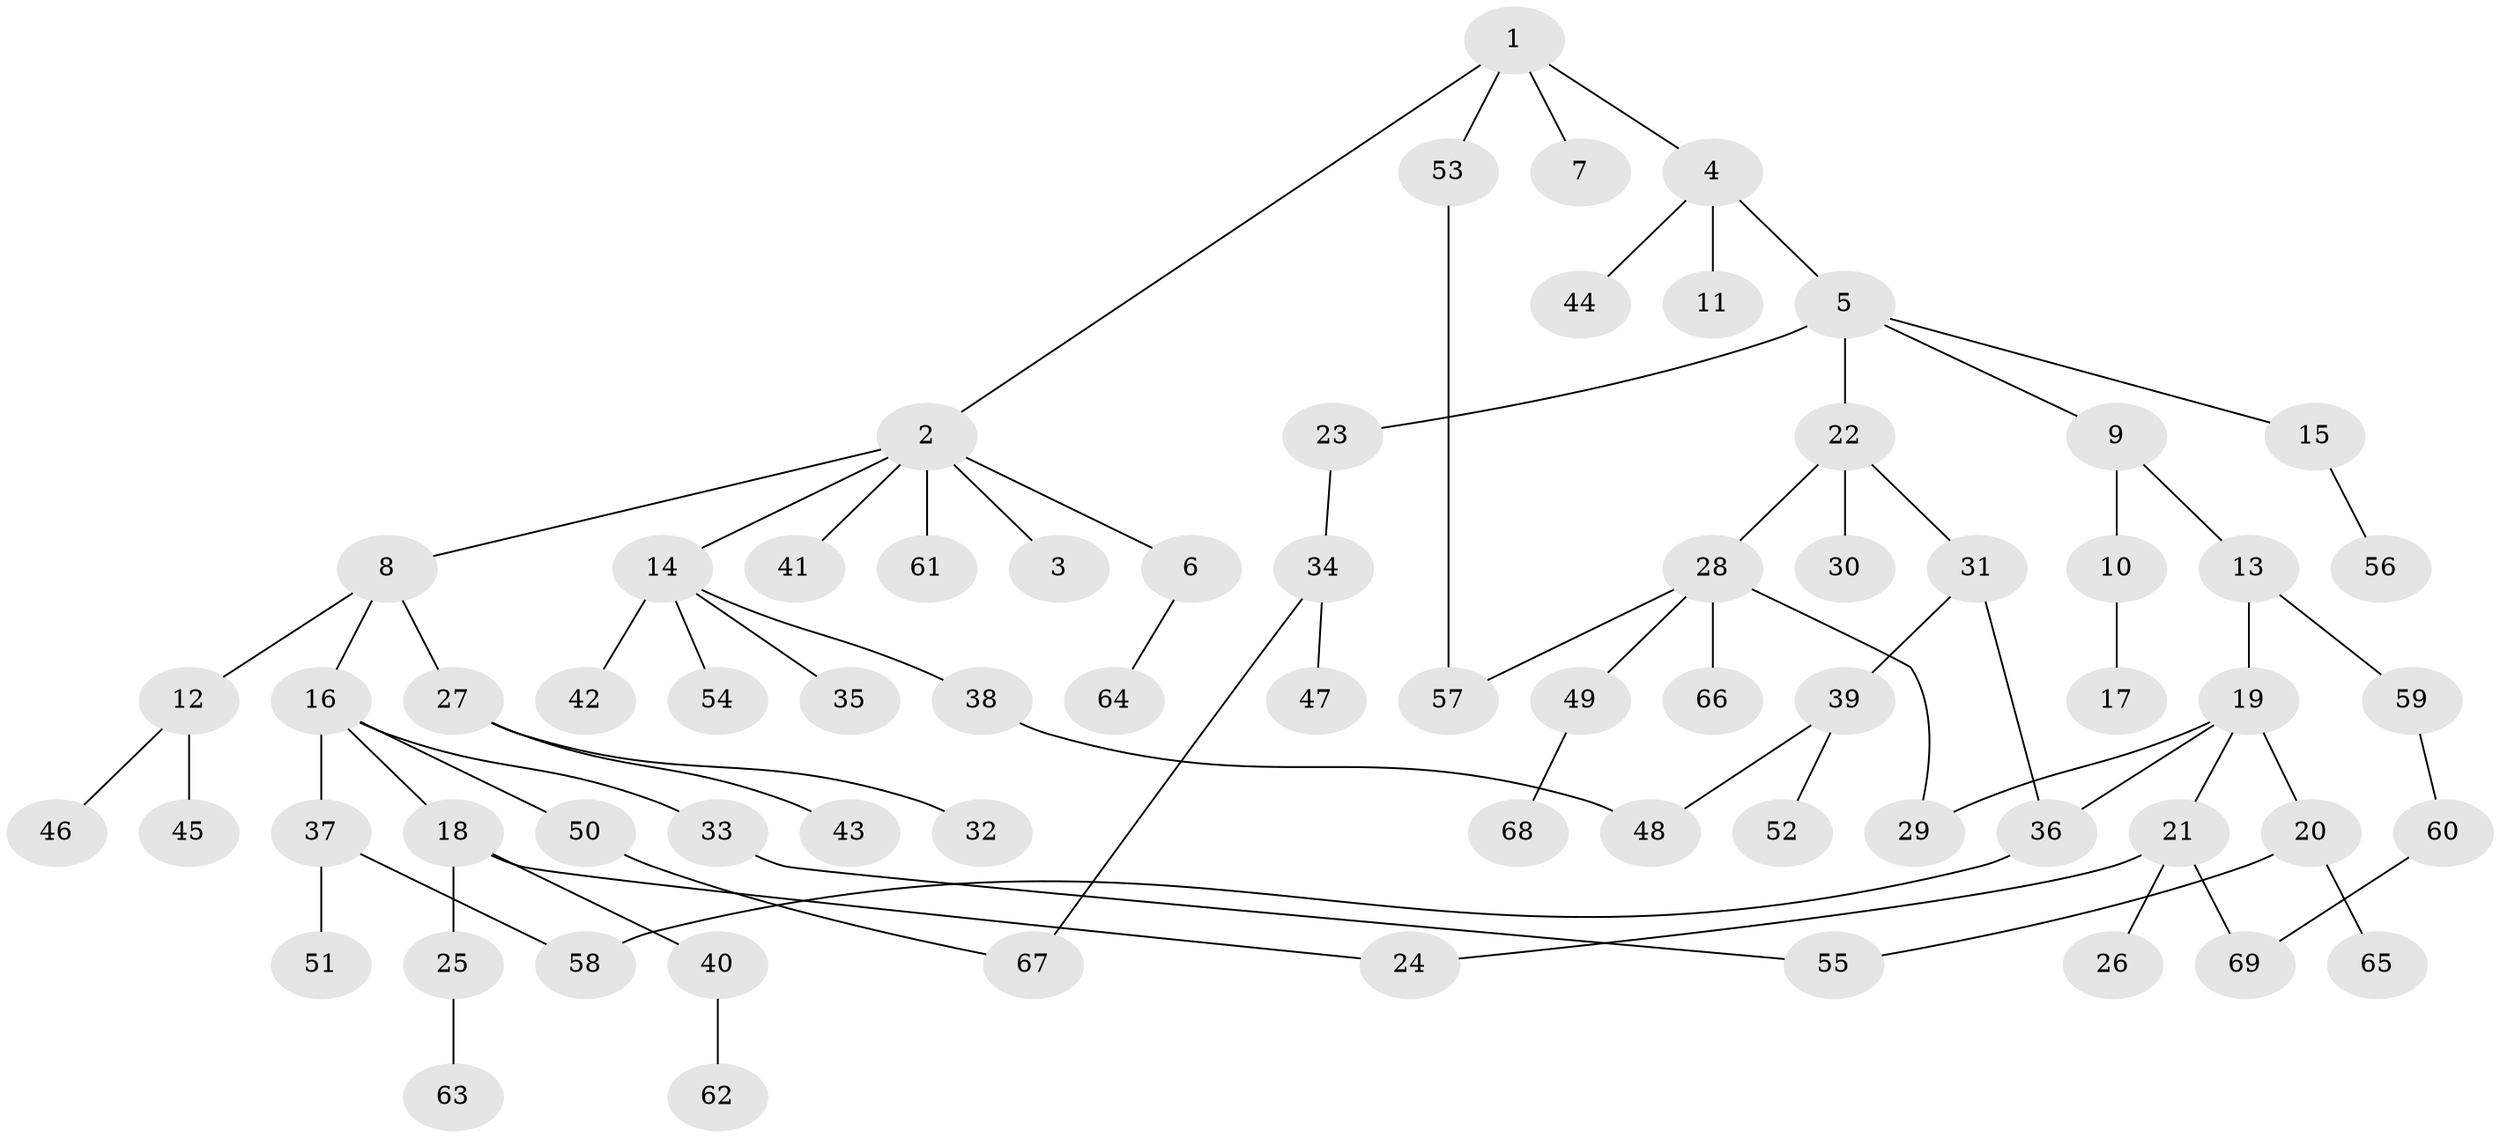 // coarse degree distribution, {6: 0.045454545454545456, 10: 0.022727272727272728, 1: 0.4772727272727273, 5: 0.06818181818181818, 4: 0.09090909090909091, 2: 0.20454545454545456, 3: 0.09090909090909091}
// Generated by graph-tools (version 1.1) at 2025/51/02/27/25 19:51:36]
// undirected, 69 vertices, 77 edges
graph export_dot {
graph [start="1"]
  node [color=gray90,style=filled];
  1;
  2;
  3;
  4;
  5;
  6;
  7;
  8;
  9;
  10;
  11;
  12;
  13;
  14;
  15;
  16;
  17;
  18;
  19;
  20;
  21;
  22;
  23;
  24;
  25;
  26;
  27;
  28;
  29;
  30;
  31;
  32;
  33;
  34;
  35;
  36;
  37;
  38;
  39;
  40;
  41;
  42;
  43;
  44;
  45;
  46;
  47;
  48;
  49;
  50;
  51;
  52;
  53;
  54;
  55;
  56;
  57;
  58;
  59;
  60;
  61;
  62;
  63;
  64;
  65;
  66;
  67;
  68;
  69;
  1 -- 2;
  1 -- 4;
  1 -- 7;
  1 -- 53;
  2 -- 3;
  2 -- 6;
  2 -- 8;
  2 -- 14;
  2 -- 41;
  2 -- 61;
  4 -- 5;
  4 -- 11;
  4 -- 44;
  5 -- 9;
  5 -- 15;
  5 -- 22;
  5 -- 23;
  6 -- 64;
  8 -- 12;
  8 -- 16;
  8 -- 27;
  9 -- 10;
  9 -- 13;
  10 -- 17;
  12 -- 45;
  12 -- 46;
  13 -- 19;
  13 -- 59;
  14 -- 35;
  14 -- 38;
  14 -- 42;
  14 -- 54;
  15 -- 56;
  16 -- 18;
  16 -- 33;
  16 -- 37;
  16 -- 50;
  18 -- 24;
  18 -- 25;
  18 -- 40;
  19 -- 20;
  19 -- 21;
  19 -- 29;
  19 -- 36;
  20 -- 65;
  20 -- 55;
  21 -- 26;
  21 -- 69;
  21 -- 24;
  22 -- 28;
  22 -- 30;
  22 -- 31;
  23 -- 34;
  25 -- 63;
  27 -- 32;
  27 -- 43;
  28 -- 49;
  28 -- 57;
  28 -- 66;
  28 -- 29;
  31 -- 36;
  31 -- 39;
  33 -- 55;
  34 -- 47;
  34 -- 67;
  36 -- 58;
  37 -- 51;
  37 -- 58;
  38 -- 48;
  39 -- 52;
  39 -- 48;
  40 -- 62;
  49 -- 68;
  50 -- 67;
  53 -- 57;
  59 -- 60;
  60 -- 69;
}
